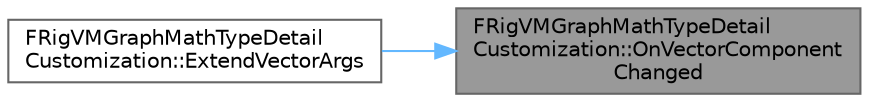 digraph "FRigVMGraphMathTypeDetailCustomization::OnVectorComponentChanged"
{
 // INTERACTIVE_SVG=YES
 // LATEX_PDF_SIZE
  bgcolor="transparent";
  edge [fontname=Helvetica,fontsize=10,labelfontname=Helvetica,labelfontsize=10];
  node [fontname=Helvetica,fontsize=10,shape=box,height=0.2,width=0.4];
  rankdir="RL";
  Node1 [id="Node000001",label="FRigVMGraphMathTypeDetail\lCustomization::OnVectorComponent\lChanged",height=0.2,width=0.4,color="gray40", fillcolor="grey60", style="filled", fontcolor="black",tooltip=" "];
  Node1 -> Node2 [id="edge1_Node000001_Node000002",dir="back",color="steelblue1",style="solid",tooltip=" "];
  Node2 [id="Node000002",label="FRigVMGraphMathTypeDetail\lCustomization::ExtendVectorArgs",height=0.2,width=0.4,color="grey40", fillcolor="white", style="filled",URL="$d5/d20/classFRigVMGraphMathTypeDetailCustomization.html#ac22957a3dba75dce3a6b8c4c5a8affe0",tooltip=" "];
}
